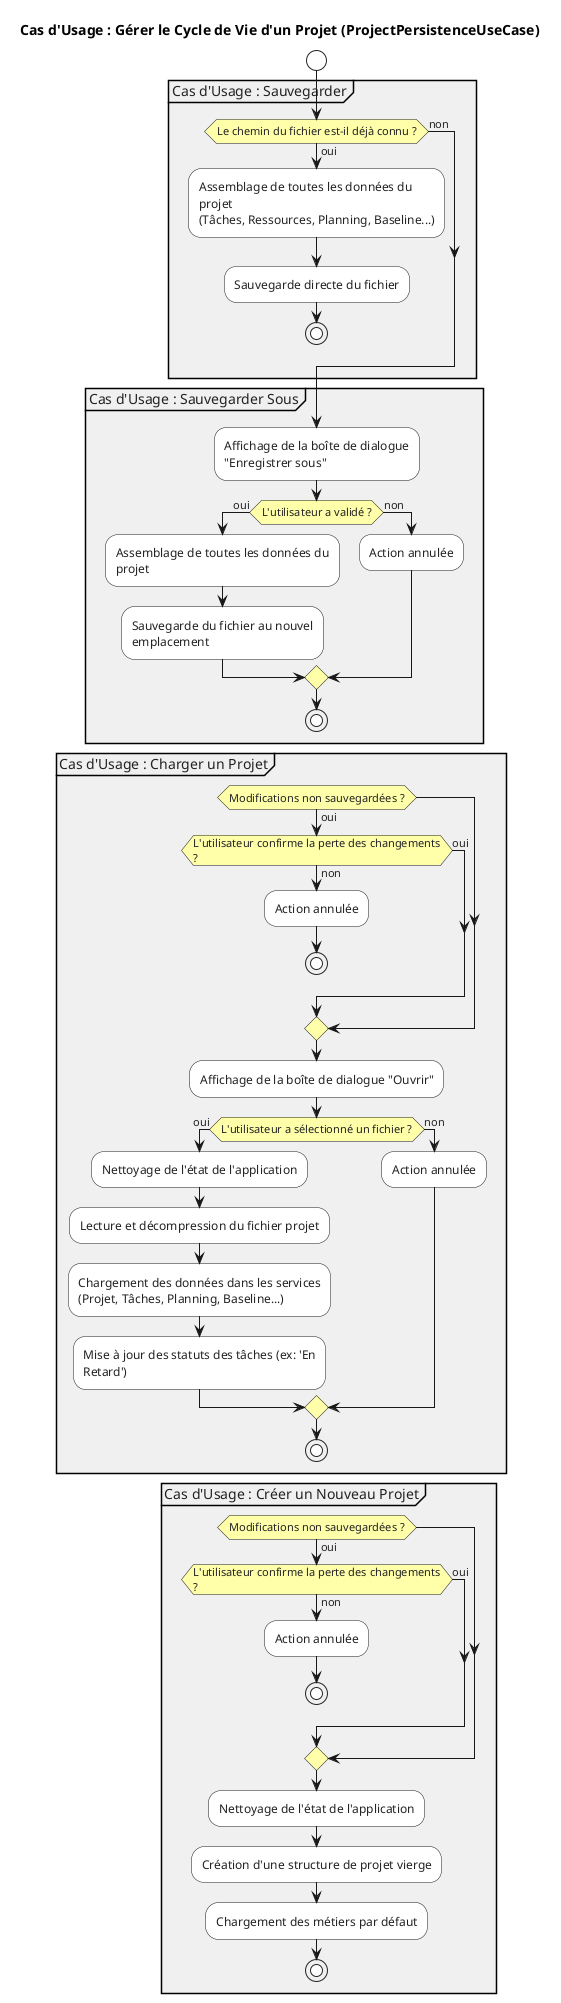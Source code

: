 @startuml
' --- Configuration ---
title Cas d'Usage : Gérer le Cycle de Vie d'un Projet (ProjectPersistenceUseCase)
skinparam componentStyle uml2
skinparam wrapWidth 250
skinparam participantPadding 5
skinparam sequenceMessageAlign center
skinparam lifelineStrategy solid
skinparam shadowing false
<style>
    activityDiagram {
        FontColor #222222; BorderColor #555555; BackgroundColor #FFFFFF; ArrowColor #333333;
        node { BackgroundColor #LightSkyBlue; BorderColor #0077BE; }
        partition { BackgroundColor #F0F0F0; BorderColor #AAAAAA; }
        diamond { BackgroundColor #FFFFAA; BorderColor #DDBB00; }
        note { BackgroundColor #FFFFEE; BorderColor #DDBB88; }
    }
</style>

' --- Début du Flux ---
start

partition "Cas d'Usage : Sauvegarder" {
    if (Le chemin du fichier est-il déjà connu ?) then (oui)
        :Assemblage de toutes les données du projet\n(Tâches, Ressources, Planning, Baseline...);
        :Sauvegarde directe du fichier;
        stop
    else (non)
        -> Redirige vers "Sauvegarder Sous";
    endif
}

partition "Cas d'Usage : Sauvegarder Sous" {
    :Affichage de la boîte de dialogue "Enregistrer sous";
    if (L'utilisateur a validé ?) then (oui)
        :Assemblage de toutes les données du projet;
        :Sauvegarde du fichier au nouvel emplacement;
    else (non)
        :Action annulée;
    endif
    stop
}

partition "Cas d'Usage : Charger un Projet" {
    if (Modifications non sauvegardées ?) then (oui)
        if (L'utilisateur confirme la perte des changements ?) then (oui)
            'continue
        else (non)
            :Action annulée;
            stop
        endif
    endif
    :Affichage de la boîte de dialogue "Ouvrir";
    if (L'utilisateur a sélectionné un fichier ?) then (oui)
        :Nettoyage de l'état de l'application;
        :Lecture et décompression du fichier projet;
        :Chargement des données dans les services\n(Projet, Tâches, Planning, Baseline...);
        :Mise à jour des statuts des tâches (ex: 'En Retard');
    else (non)
        :Action annulée;
    endif
    stop
}

partition "Cas d'Usage : Créer un Nouveau Projet" {
    if (Modifications non sauvegardées ?) then (oui)
        if (L'utilisateur confirme la perte des changements ?) then (oui)
            'continue
        else (non)
            :Action annulée;
            stop
        endif
    endif
    :Nettoyage de l'état de l'application;
    :Création d'une structure de projet vierge;
    :Chargement des métiers par défaut;
    stop
}
@enduml